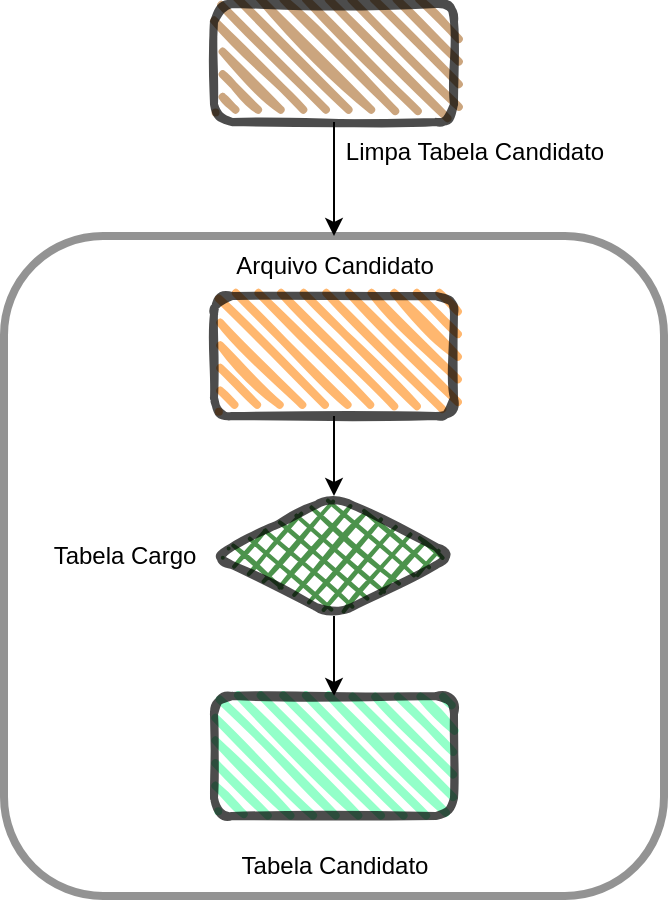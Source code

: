 <mxfile version="20.8.3" type="github">
  <diagram name="Page-1" id="c7558073-3199-34d8-9f00-42111426c3f3">
    <mxGraphModel dx="677" dy="422" grid="1" gridSize="10" guides="1" tooltips="1" connect="1" arrows="1" fold="1" page="1" pageScale="1" pageWidth="826" pageHeight="1169" background="none" math="0" shadow="0">
      <root>
        <mxCell id="0" />
        <mxCell id="1" parent="0" />
        <mxCell id="KmuU6-aL0oM5qH1PyW8g-110" value="" style="whiteSpace=wrap;html=1;aspect=fixed;rounded=1;opacity=70;strokeWidth=4;strokeColor=#666666;" vertex="1" parent="1">
          <mxGeometry x="260" y="150" width="330" height="330" as="geometry" />
        </mxCell>
        <mxCell id="KmuU6-aL0oM5qH1PyW8g-96" value="" style="edgeStyle=orthogonalEdgeStyle;rounded=0;orthogonalLoop=1;jettySize=auto;html=1;" edge="1" parent="1" source="KmuU6-aL0oM5qH1PyW8g-98" target="KmuU6-aL0oM5qH1PyW8g-99">
          <mxGeometry relative="1" as="geometry" />
        </mxCell>
        <mxCell id="KmuU6-aL0oM5qH1PyW8g-98" value="" style="rhombus;whiteSpace=wrap;html=1;strokeWidth=4;fillWeight=-1;hachureGap=8;fillStyle=cross-hatch;fillColor=#006600;sketch=1;rounded=1;opacity=70;" vertex="1" parent="1">
          <mxGeometry x="365" y="280" width="120" height="60" as="geometry" />
        </mxCell>
        <mxCell id="KmuU6-aL0oM5qH1PyW8g-99" value="" style="rounded=1;whiteSpace=wrap;html=1;strokeWidth=4;fillWeight=4;hachureGap=8;hachureAngle=45;fillColor=#66FFB3;sketch=1;opacity=70;" vertex="1" parent="1">
          <mxGeometry x="365" y="380" width="120" height="60" as="geometry" />
        </mxCell>
        <mxCell id="KmuU6-aL0oM5qH1PyW8g-100" value="" style="edgeStyle=orthogonalEdgeStyle;rounded=0;orthogonalLoop=1;jettySize=auto;html=1;" edge="1" parent="1" source="KmuU6-aL0oM5qH1PyW8g-101" target="KmuU6-aL0oM5qH1PyW8g-98">
          <mxGeometry relative="1" as="geometry" />
        </mxCell>
        <mxCell id="KmuU6-aL0oM5qH1PyW8g-101" value="" style="rounded=1;whiteSpace=wrap;html=1;strokeWidth=4;fillWeight=4;hachureGap=8;hachureAngle=45;fillColor=#FF9933;sketch=1;opacity=70;" vertex="1" parent="1">
          <mxGeometry x="365" y="180" width="120" height="60" as="geometry" />
        </mxCell>
        <mxCell id="KmuU6-aL0oM5qH1PyW8g-103" value="Tabela Candidato" style="text;html=1;align=center;verticalAlign=middle;resizable=0;points=[];autosize=1;strokeColor=none;fillColor=none;rounded=1;" vertex="1" parent="1">
          <mxGeometry x="365" y="450" width="120" height="30" as="geometry" />
        </mxCell>
        <mxCell id="KmuU6-aL0oM5qH1PyW8g-104" value="Arquivo Candidato" style="text;html=1;align=center;verticalAlign=middle;resizable=0;points=[];autosize=1;strokeColor=none;fillColor=none;rounded=1;" vertex="1" parent="1">
          <mxGeometry x="365" y="150" width="120" height="30" as="geometry" />
        </mxCell>
        <mxCell id="KmuU6-aL0oM5qH1PyW8g-105" value="Tabela Cargo" style="text;html=1;align=center;verticalAlign=middle;resizable=0;points=[];autosize=1;strokeColor=none;fillColor=none;rounded=1;" vertex="1" parent="1">
          <mxGeometry x="275" y="295" width="90" height="30" as="geometry" />
        </mxCell>
        <mxCell id="KmuU6-aL0oM5qH1PyW8g-113" style="edgeStyle=orthogonalEdgeStyle;rounded=0;orthogonalLoop=1;jettySize=auto;html=1;" edge="1" parent="1" source="KmuU6-aL0oM5qH1PyW8g-111" target="KmuU6-aL0oM5qH1PyW8g-104">
          <mxGeometry relative="1" as="geometry" />
        </mxCell>
        <mxCell id="KmuU6-aL0oM5qH1PyW8g-111" value="" style="rounded=1;whiteSpace=wrap;html=1;gradientColor=none;sketch=1;curveFitting=0.95;jiggle=1;fillColor=#B57F48;strokeWidth=4;opacity=70;shadow=0;glass=0;perimeterSpacing=0;fillWeight=4;hachureGap=8;hachureAngle=45;" vertex="1" parent="1">
          <mxGeometry x="365" y="34" width="120" height="59" as="geometry" />
        </mxCell>
        <mxCell id="KmuU6-aL0oM5qH1PyW8g-112" value="Limpa Tabela Candidato" style="text;html=1;align=center;verticalAlign=middle;resizable=0;points=[];autosize=1;strokeColor=none;fillColor=none;rounded=1;" vertex="1" parent="1">
          <mxGeometry x="420" y="93" width="150" height="30" as="geometry" />
        </mxCell>
      </root>
    </mxGraphModel>
  </diagram>
</mxfile>

